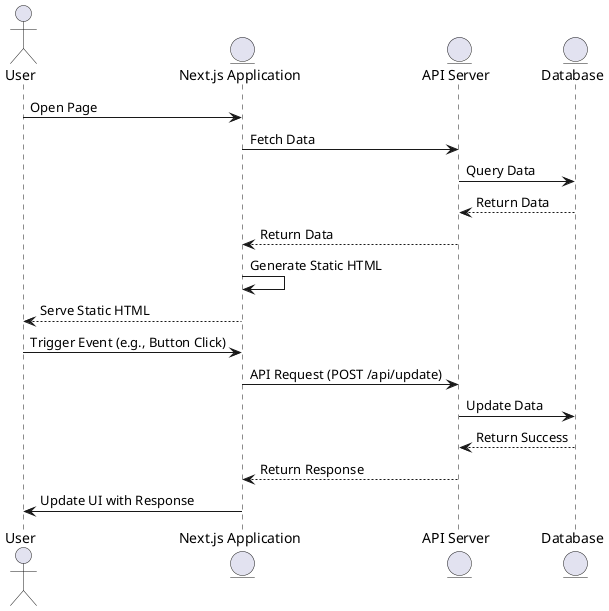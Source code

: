 @startuml
actor User
entity "Next.js Application" as App
entity "API Server" as API
entity "Database" as DB

User -> App: Open Page
App -> API: Fetch Data
API -> DB: Query Data
DB --> API: Return Data
API --> App: Return Data
App -> App: Generate Static HTML
App --> User: Serve Static HTML

User -> App: Trigger Event (e.g., Button Click)
App -> API: API Request (POST /api/update)
API -> DB: Update Data
DB --> API: Return Success
API --> App: Return Response
App -> User: Update UI with Response

@enduml
